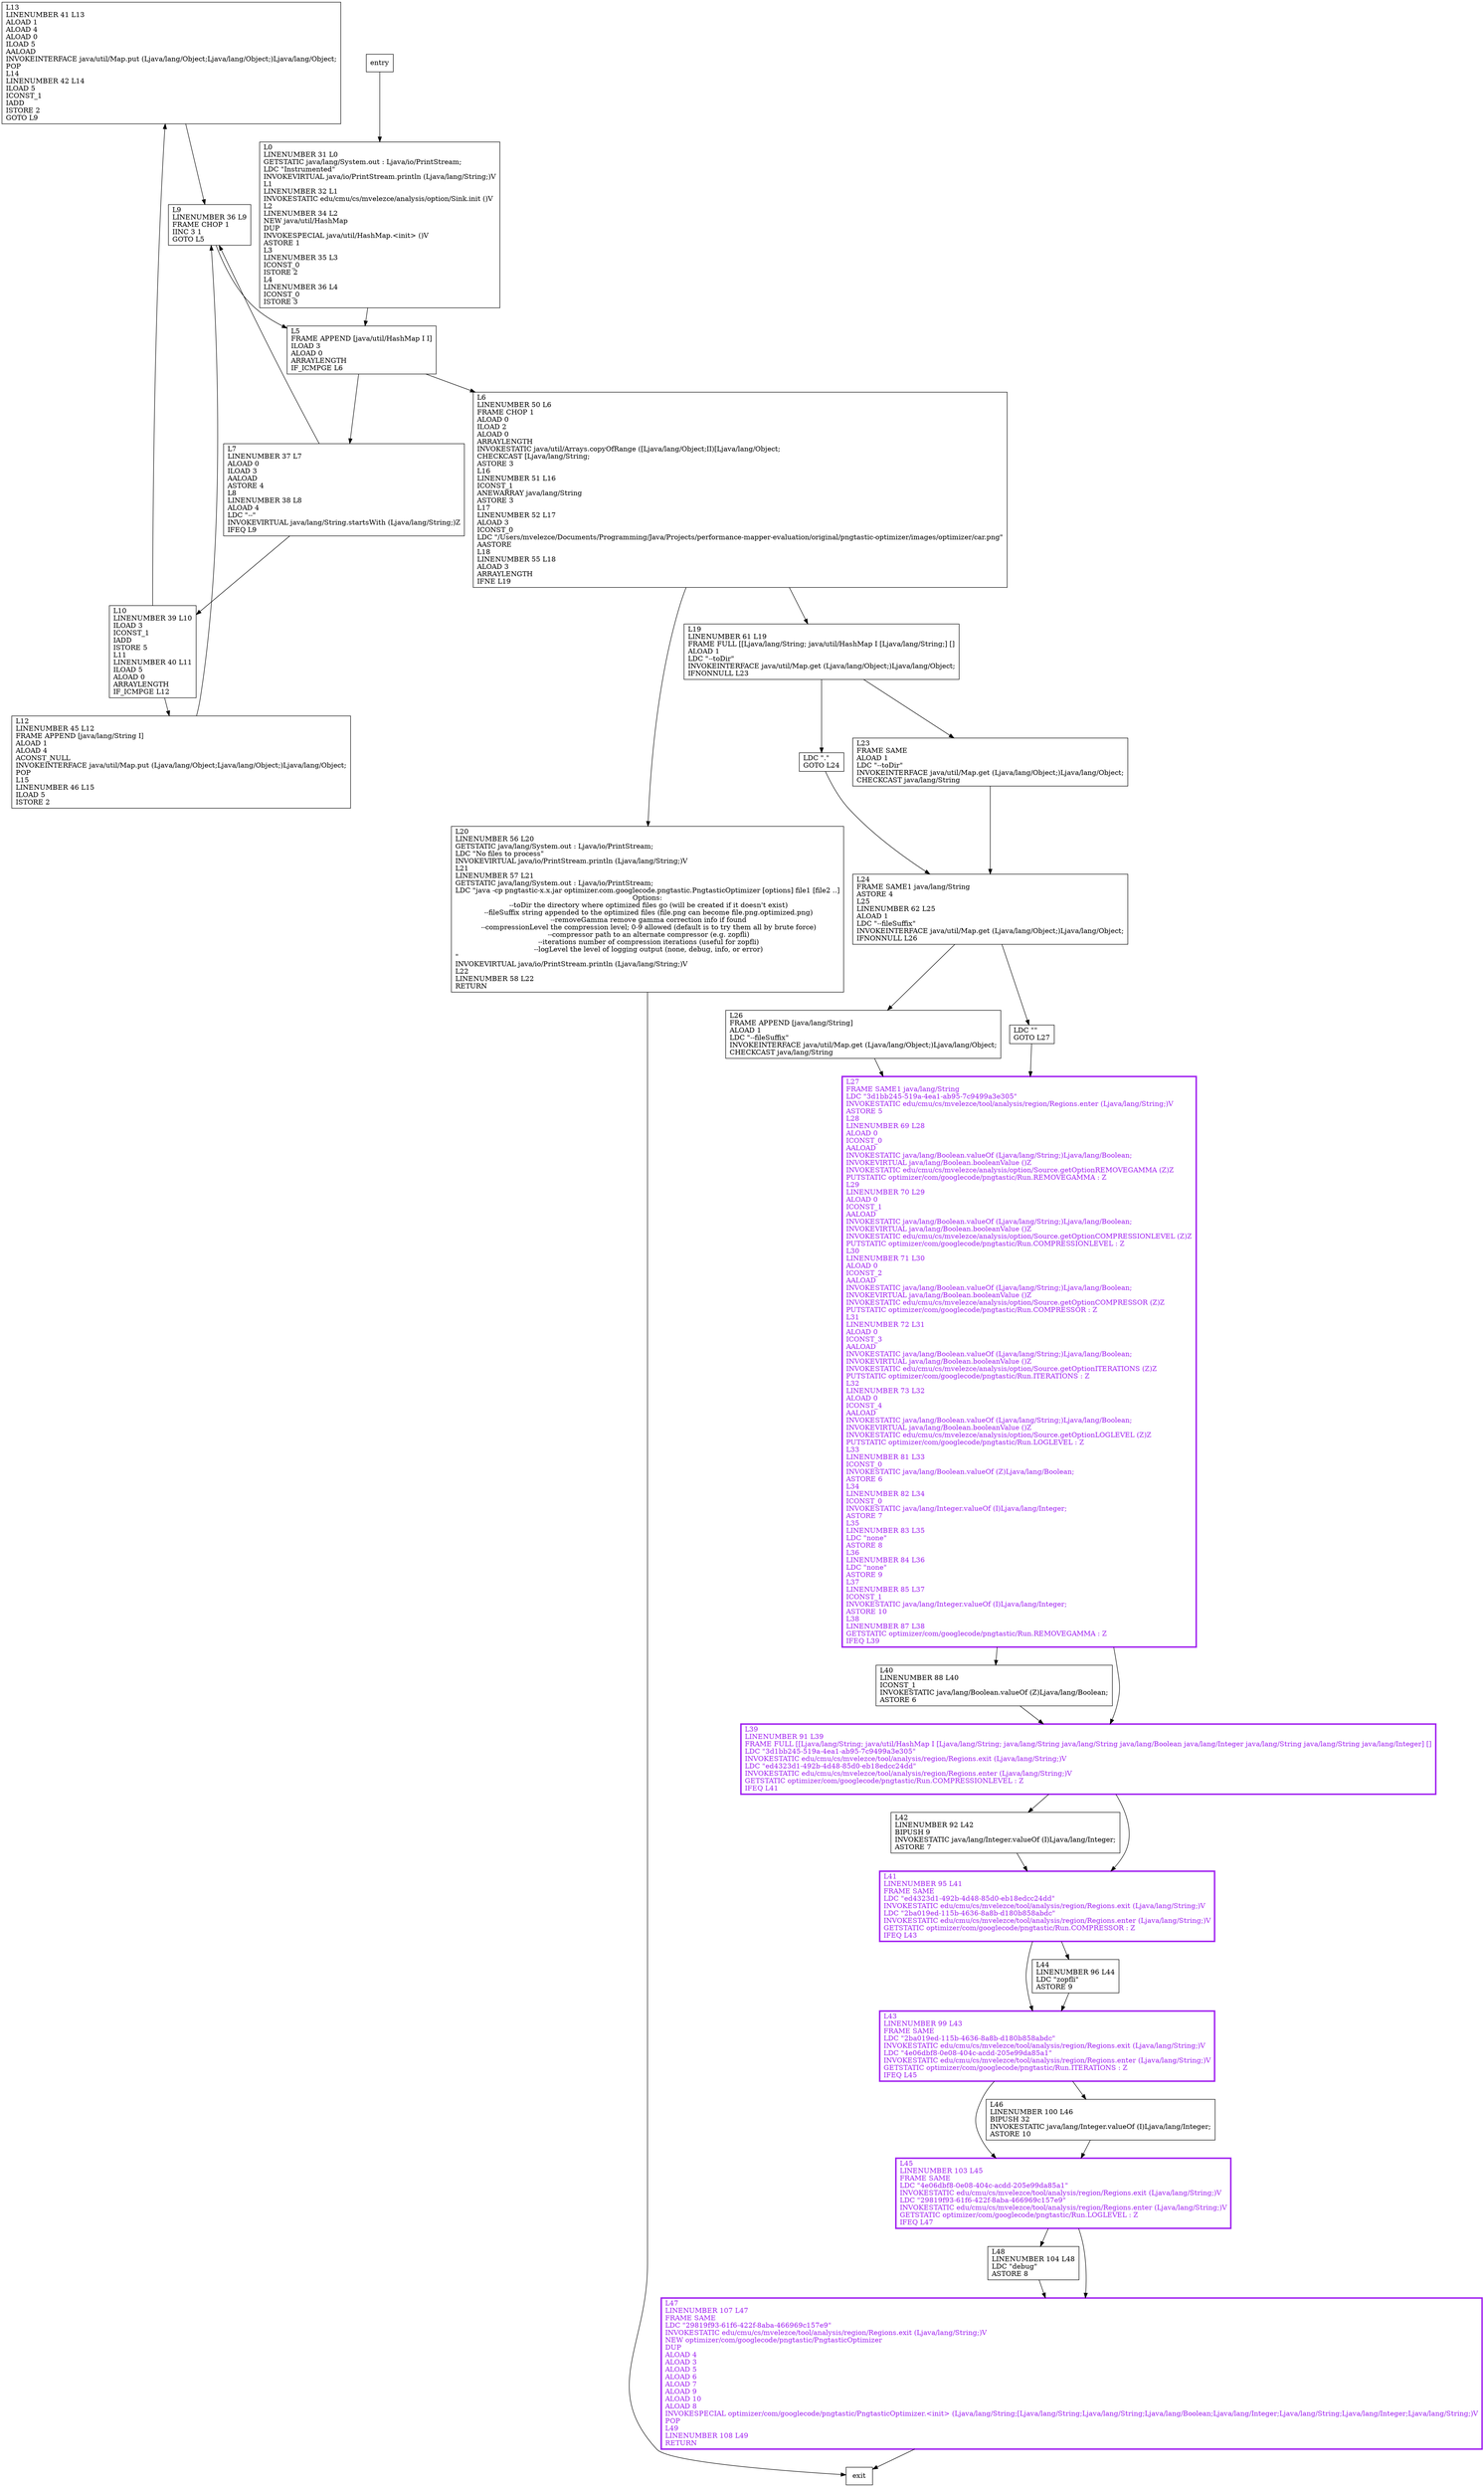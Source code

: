 digraph main {
node [shape=record];
1985880728 [label="L13\lLINENUMBER 41 L13\lALOAD 1\lALOAD 4\lALOAD 0\lILOAD 5\lAALOAD\lINVOKEINTERFACE java/util/Map.put (Ljava/lang/Object;Ljava/lang/Object;)Ljava/lang/Object;\lPOP\lL14\lLINENUMBER 42 L14\lILOAD 5\lICONST_1\lIADD\lISTORE 2\lGOTO L9\l"];
1249963674 [label="L7\lLINENUMBER 37 L7\lALOAD 0\lILOAD 3\lAALOAD\lASTORE 4\lL8\lLINENUMBER 38 L8\lALOAD 4\lLDC \"--\"\lINVOKEVIRTUAL java/lang/String.startsWith (Ljava/lang/String;)Z\lIFEQ L9\l"];
130746906 [label="L48\lLINENUMBER 104 L48\lLDC \"debug\"\lASTORE 8\l"];
173025139 [label="L20\lLINENUMBER 56 L20\lGETSTATIC java/lang/System.out : Ljava/io/PrintStream;\lLDC \"No files to process\"\lINVOKEVIRTUAL java/io/PrintStream.println (Ljava/lang/String;)V\lL21\lLINENUMBER 57 L21\lGETSTATIC java/lang/System.out : Ljava/io/PrintStream;\lLDC \"java -cp pngtastic-x.x.jar optimizer.com.googlecode.pngtastic.PngtasticOptimizer [options] file1 [file2 ..]\nOptions:\n  --toDir            the directory where optimized files go (will be created if it doesn't exist)\n  --fileSuffix       string appended to the optimized files (file.png can become file.png.optimized.png)\n  --removeGamma      remove gamma correction info if found\n  --compressionLevel the compression level; 0-9 allowed (default is to try them all by brute force)\n  --compressor       path to an alternate compressor (e.g. zopfli)\n  --iterations       number of compression iterations (useful for zopfli)\n  --logLevel         the level of logging output (none, debug, info, or error)\n\"\lINVOKEVIRTUAL java/io/PrintStream.println (Ljava/lang/String;)V\lL22\lLINENUMBER 58 L22\lRETURN\l"];
2021583032 [label="L6\lLINENUMBER 50 L6\lFRAME CHOP 1\lALOAD 0\lILOAD 2\lALOAD 0\lARRAYLENGTH\lINVOKESTATIC java/util/Arrays.copyOfRange ([Ljava/lang/Object;II)[Ljava/lang/Object;\lCHECKCAST [Ljava/lang/String;\lASTORE 3\lL16\lLINENUMBER 51 L16\lICONST_1\lANEWARRAY java/lang/String\lASTORE 3\lL17\lLINENUMBER 52 L17\lALOAD 3\lICONST_0\lLDC \"/Users/mvelezce/Documents/Programming/Java/Projects/performance-mapper-evaluation/original/pngtastic-optimizer/images/optimizer/car.png\"\lAASTORE\lL18\lLINENUMBER 55 L18\lALOAD 3\lARRAYLENGTH\lIFNE L19\l"];
455758071 [label="L42\lLINENUMBER 92 L42\lBIPUSH 9\lINVOKESTATIC java/lang/Integer.valueOf (I)Ljava/lang/Integer;\lASTORE 7\l"];
1393883212 [label="L40\lLINENUMBER 88 L40\lICONST_1\lINVOKESTATIC java/lang/Boolean.valueOf (Z)Ljava/lang/Boolean;\lASTORE 6\l"];
627305289 [label="L5\lFRAME APPEND [java/util/HashMap I I]\lILOAD 3\lALOAD 0\lARRAYLENGTH\lIF_ICMPGE L6\l"];
677073152 [label="L43\lLINENUMBER 99 L43\lFRAME SAME\lLDC \"2ba019ed-115b-4636-8a8b-d180b858abdc\"\lINVOKESTATIC edu/cmu/cs/mvelezce/tool/analysis/region/Regions.exit (Ljava/lang/String;)V\lLDC \"4e06dbf8-0e08-404c-acdd-205e99da85a1\"\lINVOKESTATIC edu/cmu/cs/mvelezce/tool/analysis/region/Regions.enter (Ljava/lang/String;)V\lGETSTATIC optimizer/com/googlecode/pngtastic/Run.ITERATIONS : Z\lIFEQ L45\l"];
674564907 [label="L45\lLINENUMBER 103 L45\lFRAME SAME\lLDC \"4e06dbf8-0e08-404c-acdd-205e99da85a1\"\lINVOKESTATIC edu/cmu/cs/mvelezce/tool/analysis/region/Regions.exit (Ljava/lang/String;)V\lLDC \"29819f93-61f6-422f-8aba-466969c157e9\"\lINVOKESTATIC edu/cmu/cs/mvelezce/tool/analysis/region/Regions.enter (Ljava/lang/String;)V\lGETSTATIC optimizer/com/googlecode/pngtastic/Run.LOGLEVEL : Z\lIFEQ L47\l"];
661285449 [label="L41\lLINENUMBER 95 L41\lFRAME SAME\lLDC \"ed4323d1-492b-4d48-85d0-eb18edcc24dd\"\lINVOKESTATIC edu/cmu/cs/mvelezce/tool/analysis/region/Regions.exit (Ljava/lang/String;)V\lLDC \"2ba019ed-115b-4636-8a8b-d180b858abdc\"\lINVOKESTATIC edu/cmu/cs/mvelezce/tool/analysis/region/Regions.enter (Ljava/lang/String;)V\lGETSTATIC optimizer/com/googlecode/pngtastic/Run.COMPRESSOR : Z\lIFEQ L43\l"];
1852289331 [label="L9\lLINENUMBER 36 L9\lFRAME CHOP 1\lIINC 3 1\lGOTO L5\l"];
248075269 [label="L19\lLINENUMBER 61 L19\lFRAME FULL [[Ljava/lang/String; java/util/HashMap I [Ljava/lang/String;] []\lALOAD 1\lLDC \"--toDir\"\lINVOKEINTERFACE java/util/Map.get (Ljava/lang/Object;)Ljava/lang/Object;\lIFNONNULL L23\l"];
1005055808 [label="L12\lLINENUMBER 45 L12\lFRAME APPEND [java/lang/String I]\lALOAD 1\lALOAD 4\lACONST_NULL\lINVOKEINTERFACE java/util/Map.put (Ljava/lang/Object;Ljava/lang/Object;)Ljava/lang/Object;\lPOP\lL15\lLINENUMBER 46 L15\lILOAD 5\lISTORE 2\l"];
1632721714 [label="L46\lLINENUMBER 100 L46\lBIPUSH 32\lINVOKESTATIC java/lang/Integer.valueOf (I)Ljava/lang/Integer;\lASTORE 10\l"];
2027146282 [label="L26\lFRAME APPEND [java/lang/String]\lALOAD 1\lLDC \"--fileSuffix\"\lINVOKEINTERFACE java/util/Map.get (Ljava/lang/Object;)Ljava/lang/Object;\lCHECKCAST java/lang/String\l"];
1588353537 [label="L27\lFRAME SAME1 java/lang/String\lLDC \"3d1bb245-519a-4ea1-ab95-7c9499a3e305\"\lINVOKESTATIC edu/cmu/cs/mvelezce/tool/analysis/region/Regions.enter (Ljava/lang/String;)V\lASTORE 5\lL28\lLINENUMBER 69 L28\lALOAD 0\lICONST_0\lAALOAD\lINVOKESTATIC java/lang/Boolean.valueOf (Ljava/lang/String;)Ljava/lang/Boolean;\lINVOKEVIRTUAL java/lang/Boolean.booleanValue ()Z\lINVOKESTATIC edu/cmu/cs/mvelezce/analysis/option/Source.getOptionREMOVEGAMMA (Z)Z\lPUTSTATIC optimizer/com/googlecode/pngtastic/Run.REMOVEGAMMA : Z\lL29\lLINENUMBER 70 L29\lALOAD 0\lICONST_1\lAALOAD\lINVOKESTATIC java/lang/Boolean.valueOf (Ljava/lang/String;)Ljava/lang/Boolean;\lINVOKEVIRTUAL java/lang/Boolean.booleanValue ()Z\lINVOKESTATIC edu/cmu/cs/mvelezce/analysis/option/Source.getOptionCOMPRESSIONLEVEL (Z)Z\lPUTSTATIC optimizer/com/googlecode/pngtastic/Run.COMPRESSIONLEVEL : Z\lL30\lLINENUMBER 71 L30\lALOAD 0\lICONST_2\lAALOAD\lINVOKESTATIC java/lang/Boolean.valueOf (Ljava/lang/String;)Ljava/lang/Boolean;\lINVOKEVIRTUAL java/lang/Boolean.booleanValue ()Z\lINVOKESTATIC edu/cmu/cs/mvelezce/analysis/option/Source.getOptionCOMPRESSOR (Z)Z\lPUTSTATIC optimizer/com/googlecode/pngtastic/Run.COMPRESSOR : Z\lL31\lLINENUMBER 72 L31\lALOAD 0\lICONST_3\lAALOAD\lINVOKESTATIC java/lang/Boolean.valueOf (Ljava/lang/String;)Ljava/lang/Boolean;\lINVOKEVIRTUAL java/lang/Boolean.booleanValue ()Z\lINVOKESTATIC edu/cmu/cs/mvelezce/analysis/option/Source.getOptionITERATIONS (Z)Z\lPUTSTATIC optimizer/com/googlecode/pngtastic/Run.ITERATIONS : Z\lL32\lLINENUMBER 73 L32\lALOAD 0\lICONST_4\lAALOAD\lINVOKESTATIC java/lang/Boolean.valueOf (Ljava/lang/String;)Ljava/lang/Boolean;\lINVOKEVIRTUAL java/lang/Boolean.booleanValue ()Z\lINVOKESTATIC edu/cmu/cs/mvelezce/analysis/option/Source.getOptionLOGLEVEL (Z)Z\lPUTSTATIC optimizer/com/googlecode/pngtastic/Run.LOGLEVEL : Z\lL33\lLINENUMBER 81 L33\lICONST_0\lINVOKESTATIC java/lang/Boolean.valueOf (Z)Ljava/lang/Boolean;\lASTORE 6\lL34\lLINENUMBER 82 L34\lICONST_0\lINVOKESTATIC java/lang/Integer.valueOf (I)Ljava/lang/Integer;\lASTORE 7\lL35\lLINENUMBER 83 L35\lLDC \"none\"\lASTORE 8\lL36\lLINENUMBER 84 L36\lLDC \"none\"\lASTORE 9\lL37\lLINENUMBER 85 L37\lICONST_1\lINVOKESTATIC java/lang/Integer.valueOf (I)Ljava/lang/Integer;\lASTORE 10\lL38\lLINENUMBER 87 L38\lGETSTATIC optimizer/com/googlecode/pngtastic/Run.REMOVEGAMMA : Z\lIFEQ L39\l"];
149573773 [label="L0\lLINENUMBER 31 L0\lGETSTATIC java/lang/System.out : Ljava/io/PrintStream;\lLDC \"Instrumented\"\lINVOKEVIRTUAL java/io/PrintStream.println (Ljava/lang/String;)V\lL1\lLINENUMBER 32 L1\lINVOKESTATIC edu/cmu/cs/mvelezce/analysis/option/Sink.init ()V\lL2\lLINENUMBER 34 L2\lNEW java/util/HashMap\lDUP\lINVOKESPECIAL java/util/HashMap.\<init\> ()V\lASTORE 1\lL3\lLINENUMBER 35 L3\lICONST_0\lISTORE 2\lL4\lLINENUMBER 36 L4\lICONST_0\lISTORE 3\l"];
924714266 [label="LDC \".\"\lGOTO L24\l"];
1932727936 [label="L24\lFRAME SAME1 java/lang/String\lASTORE 4\lL25\lLINENUMBER 62 L25\lALOAD 1\lLDC \"--fileSuffix\"\lINVOKEINTERFACE java/util/Map.get (Ljava/lang/Object;)Ljava/lang/Object;\lIFNONNULL L26\l"];
425568997 [label="LDC \"\"\lGOTO L27\l"];
901824578 [label="L39\lLINENUMBER 91 L39\lFRAME FULL [[Ljava/lang/String; java/util/HashMap I [Ljava/lang/String; java/lang/String java/lang/String java/lang/Boolean java/lang/Integer java/lang/String java/lang/String java/lang/Integer] []\lLDC \"3d1bb245-519a-4ea1-ab95-7c9499a3e305\"\lINVOKESTATIC edu/cmu/cs/mvelezce/tool/analysis/region/Regions.exit (Ljava/lang/String;)V\lLDC \"ed4323d1-492b-4d48-85d0-eb18edcc24dd\"\lINVOKESTATIC edu/cmu/cs/mvelezce/tool/analysis/region/Regions.enter (Ljava/lang/String;)V\lGETSTATIC optimizer/com/googlecode/pngtastic/Run.COMPRESSIONLEVEL : Z\lIFEQ L41\l"];
1559829215 [label="L44\lLINENUMBER 96 L44\lLDC \"zopfli\"\lASTORE 9\l"];
326161737 [label="L47\lLINENUMBER 107 L47\lFRAME SAME\lLDC \"29819f93-61f6-422f-8aba-466969c157e9\"\lINVOKESTATIC edu/cmu/cs/mvelezce/tool/analysis/region/Regions.exit (Ljava/lang/String;)V\lNEW optimizer/com/googlecode/pngtastic/PngtasticOptimizer\lDUP\lALOAD 4\lALOAD 3\lALOAD 5\lALOAD 6\lALOAD 7\lALOAD 9\lALOAD 10\lALOAD 8\lINVOKESPECIAL optimizer/com/googlecode/pngtastic/PngtasticOptimizer.\<init\> (Ljava/lang/String;[Ljava/lang/String;Ljava/lang/String;Ljava/lang/Boolean;Ljava/lang/Integer;Ljava/lang/String;Ljava/lang/Integer;Ljava/lang/String;)V\lPOP\lL49\lLINENUMBER 108 L49\lRETURN\l"];
886307402 [label="L10\lLINENUMBER 39 L10\lILOAD 3\lICONST_1\lIADD\lISTORE 5\lL11\lLINENUMBER 40 L11\lILOAD 5\lALOAD 0\lARRAYLENGTH\lIF_ICMPGE L12\l"];
228429379 [label="L23\lFRAME SAME\lALOAD 1\lLDC \"--toDir\"\lINVOKEINTERFACE java/util/Map.get (Ljava/lang/Object;)Ljava/lang/Object;\lCHECKCAST java/lang/String\l"];
entry;
exit;
1985880728 -> 1852289331;
1249963674 -> 1852289331;
1249963674 -> 886307402;
130746906 -> 326161737;
173025139 -> exit;
2021583032 -> 173025139;
2021583032 -> 248075269;
455758071 -> 661285449;
1393883212 -> 901824578;
627305289 -> 1249963674;
627305289 -> 2021583032;
677073152 -> 674564907;
677073152 -> 1632721714;
674564907 -> 130746906;
674564907 -> 326161737;
661285449 -> 677073152;
661285449 -> 1559829215;
1852289331 -> 627305289;
248075269 -> 924714266;
248075269 -> 228429379;
1005055808 -> 1852289331;
1632721714 -> 674564907;
2027146282 -> 1588353537;
1588353537 -> 1393883212;
1588353537 -> 901824578;
entry -> 149573773;
149573773 -> 627305289;
924714266 -> 1932727936;
1932727936 -> 425568997;
1932727936 -> 2027146282;
425568997 -> 1588353537;
901824578 -> 455758071;
901824578 -> 661285449;
1559829215 -> 677073152;
326161737 -> exit;
886307402 -> 1985880728;
886307402 -> 1005055808;
228429379 -> 1932727936;
677073152[fontcolor="purple", penwidth=3, color="purple"];
674564907[fontcolor="purple", penwidth=3, color="purple"];
901824578[fontcolor="purple", penwidth=3, color="purple"];
661285449[fontcolor="purple", penwidth=3, color="purple"];
326161737[fontcolor="purple", penwidth=3, color="purple"];
1588353537[fontcolor="purple", penwidth=3, color="purple"];
}
